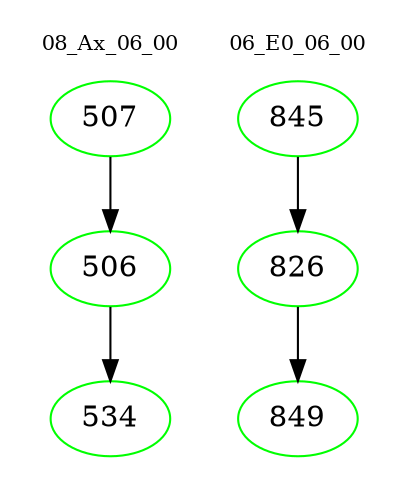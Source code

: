 digraph{
subgraph cluster_0 {
color = white
label = "08_Ax_06_00";
fontsize=10;
T0_507 [label="507", color="green"]
T0_507 -> T0_506 [color="black"]
T0_506 [label="506", color="green"]
T0_506 -> T0_534 [color="black"]
T0_534 [label="534", color="green"]
}
subgraph cluster_1 {
color = white
label = "06_E0_06_00";
fontsize=10;
T1_845 [label="845", color="green"]
T1_845 -> T1_826 [color="black"]
T1_826 [label="826", color="green"]
T1_826 -> T1_849 [color="black"]
T1_849 [label="849", color="green"]
}
}
